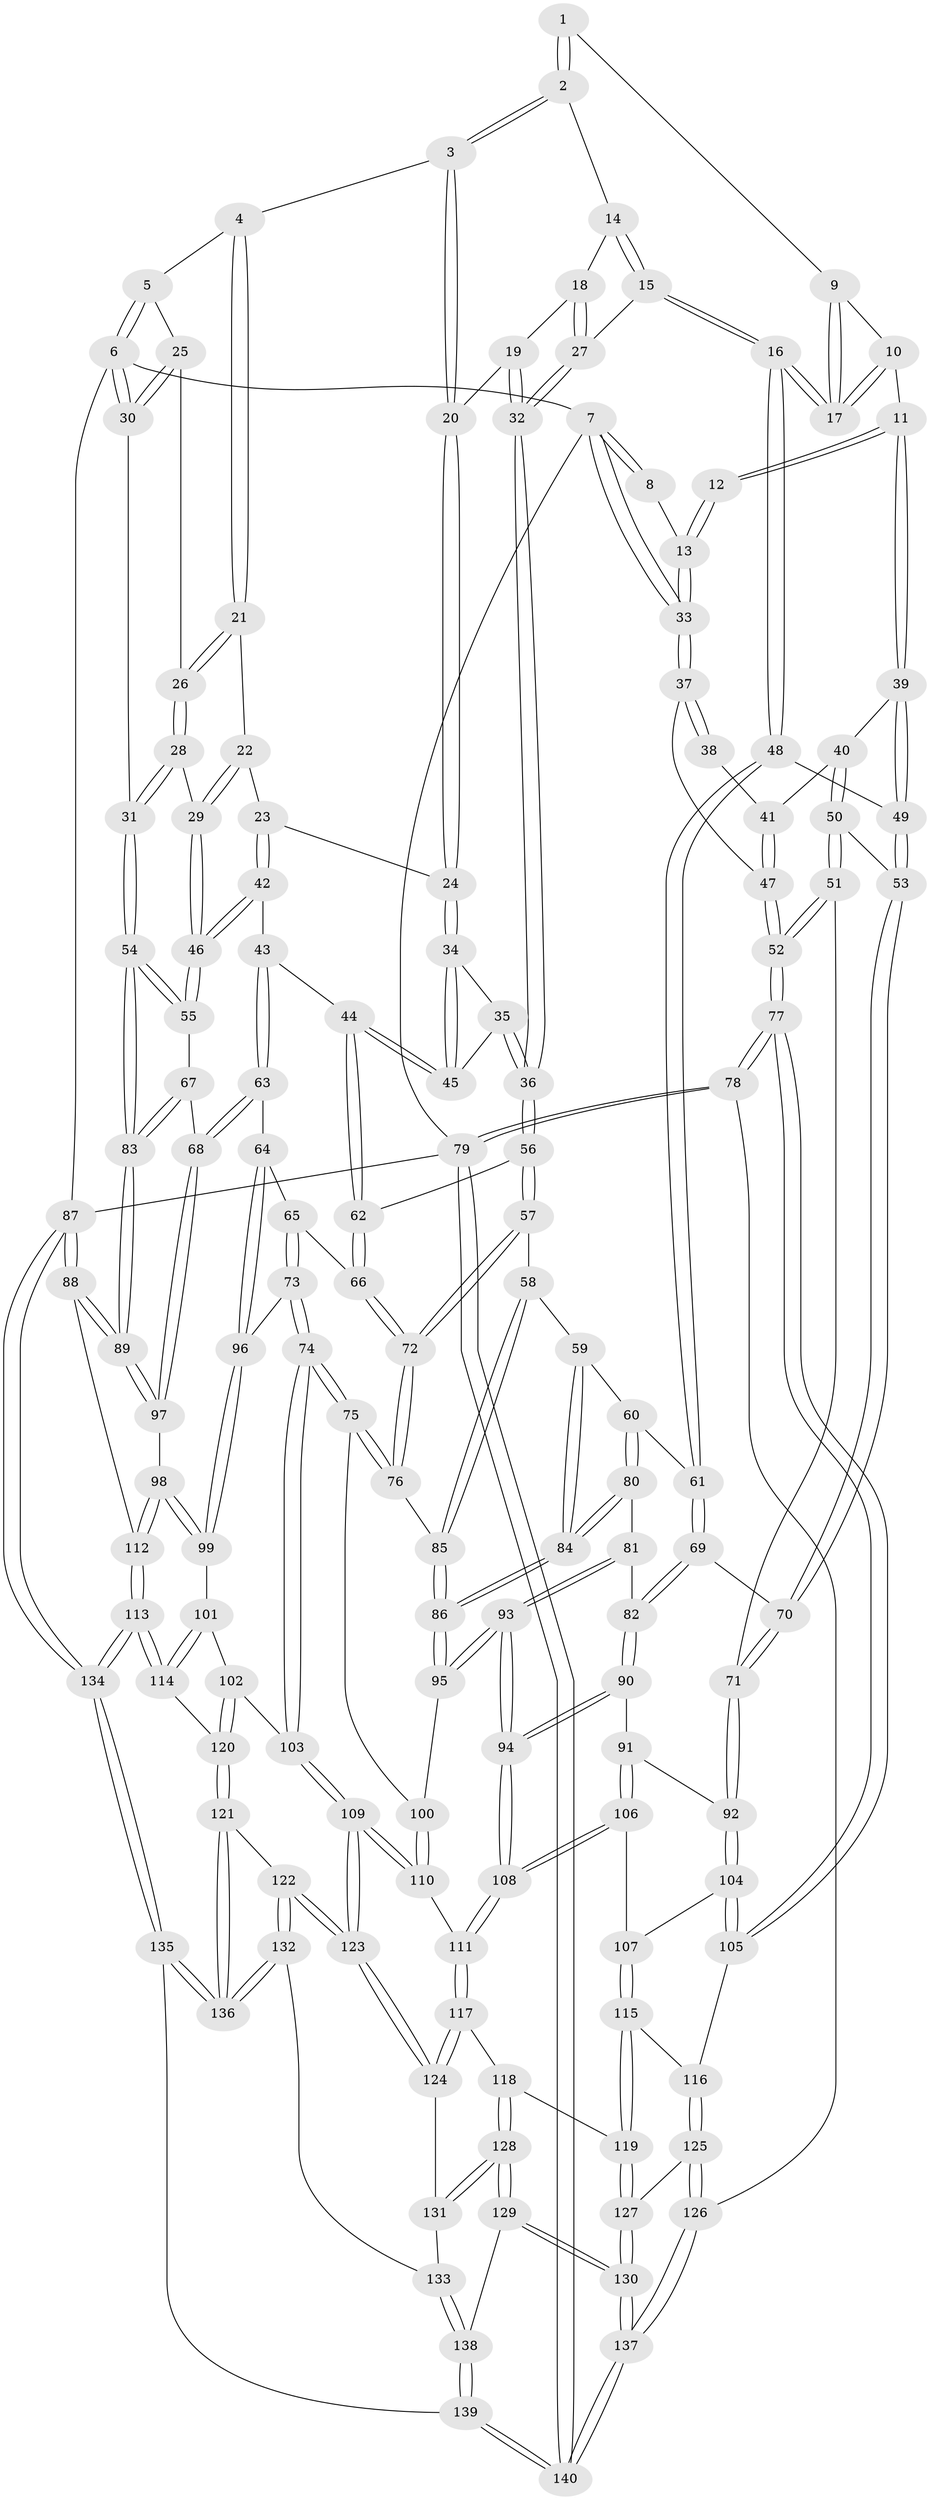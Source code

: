 // Generated by graph-tools (version 1.1) at 2025/27/03/09/25 03:27:05]
// undirected, 140 vertices, 347 edges
graph export_dot {
graph [start="1"]
  node [color=gray90,style=filled];
  1 [pos="+0.39005026170791895+0"];
  2 [pos="+0.46620778624963366+0"];
  3 [pos="+0.7860841121950201+0"];
  4 [pos="+0.9987168150751701+0"];
  5 [pos="+1+0"];
  6 [pos="+1+0"];
  7 [pos="+0+0"];
  8 [pos="+0.22742585255108533+0"];
  9 [pos="+0.3806197912842591+0"];
  10 [pos="+0.25254566918673965+0.16798056781383736"];
  11 [pos="+0.2491909488807453+0.1682249770073775"];
  12 [pos="+0.19037056776372557+0.11475770793908671"];
  13 [pos="+0.18954032823948147+0.1123331791427445"];
  14 [pos="+0.48668577510553146+0"];
  15 [pos="+0.4135424206163042+0.2123096729561936"];
  16 [pos="+0.4099015678964961+0.21277562420016144"];
  17 [pos="+0.37026926519651465+0.19472563641540866"];
  18 [pos="+0.5635749487016806+0.07704481293887515"];
  19 [pos="+0.6747644123637603+0.10283677931814188"];
  20 [pos="+0.710454318069598+0.09425048586418001"];
  21 [pos="+0.8882767483808054+0.1130977022739997"];
  22 [pos="+0.8442789791212715+0.13414464731831974"];
  23 [pos="+0.7231546798546639+0.11072610792873627"];
  24 [pos="+0.7180090291522829+0.10641173355254362"];
  25 [pos="+0.9421611004733861+0.14634945543225364"];
  26 [pos="+0.9404134254903352+0.14701170344185377"];
  27 [pos="+0.4240487950703044+0.2144199455039203"];
  28 [pos="+0.9143219393051244+0.2508409059020852"];
  29 [pos="+0.8894882198815273+0.2639087000711397"];
  30 [pos="+1+0.07899625417539743"];
  31 [pos="+1+0.2582075455484704"];
  32 [pos="+0.5075684104929871+0.25520767233199193"];
  33 [pos="+0+0"];
  34 [pos="+0.6707362263514607+0.2297778866009564"];
  35 [pos="+0.5839290301149449+0.26059151346707216"];
  36 [pos="+0.5149101400486549+0.263596394795291"];
  37 [pos="+0+0"];
  38 [pos="+0.08867276245843263+0.1359953589766744"];
  39 [pos="+0.2058012478400309+0.23247209693005694"];
  40 [pos="+0.08396875935823613+0.2719153800988423"];
  41 [pos="+0.04966420942052758+0.19434713643653267"];
  42 [pos="+0.8110892245515849+0.30926784654861916"];
  43 [pos="+0.766679397811937+0.33044762145159823"];
  44 [pos="+0.7290907600973447+0.3349182455864392"];
  45 [pos="+0.71242152445288+0.31612988002337133"];
  46 [pos="+0.8460147846075532+0.3129358270741398"];
  47 [pos="+0+0.1141303139706019"];
  48 [pos="+0.35273215375396216+0.3793954887304748"];
  49 [pos="+0.21376254505599754+0.3500890833793701"];
  50 [pos="+0.04614633659982775+0.3209203496074414"];
  51 [pos="+0+0.4135579727048265"];
  52 [pos="+0+0.42406405232673117"];
  53 [pos="+0.18400324210315033+0.39482341876646515"];
  54 [pos="+1+0.3969012661490506"];
  55 [pos="+0.8632810788921693+0.3387790057933841"];
  56 [pos="+0.5288853433598573+0.30297878972786685"];
  57 [pos="+0.48103151773061237+0.4699161147689324"];
  58 [pos="+0.4274826301132892+0.4563383252415434"];
  59 [pos="+0.4182570807486335+0.452079389575992"];
  60 [pos="+0.38474110838426256+0.4328723561247065"];
  61 [pos="+0.35752065609560557+0.4055147269201768"];
  62 [pos="+0.6508294378566962+0.39560132568519746"];
  63 [pos="+0.7689595803987296+0.5073844827484101"];
  64 [pos="+0.7651174681321179+0.5075982542146499"];
  65 [pos="+0.6510546495063861+0.4158733703339134"];
  66 [pos="+0.6486289070755322+0.41136863711999827"];
  67 [pos="+0.8859662722736699+0.4385016098365032"];
  68 [pos="+0.8270568727459612+0.529174986979156"];
  69 [pos="+0.25129939416742664+0.4818456327632289"];
  70 [pos="+0.1830855084374971+0.4089565285415368"];
  71 [pos="+0.09397614500081504+0.4795310804895453"];
  72 [pos="+0.5087491992371906+0.5028714117289592"];
  73 [pos="+0.6503211506549094+0.5627330134743821"];
  74 [pos="+0.5546125399614683+0.5778915857835873"];
  75 [pos="+0.5302055297899696+0.5586373965617346"];
  76 [pos="+0.5106999969628367+0.5122001222062107"];
  77 [pos="+0+0.6510648525560225"];
  78 [pos="+0+0.8585540458239233"];
  79 [pos="+0+1"];
  80 [pos="+0.3342748019922078+0.5254860424864163"];
  81 [pos="+0.26735307888842336+0.5126418120234257"];
  82 [pos="+0.250643025851133+0.49851223314644766"];
  83 [pos="+1+0.5162141596651181"];
  84 [pos="+0.35089528444728285+0.5495267416111599"];
  85 [pos="+0.3685619744783303+0.5774832593778942"];
  86 [pos="+0.36437480883005213+0.581177573218897"];
  87 [pos="+1+1"];
  88 [pos="+1+0.6721176904738005"];
  89 [pos="+1+0.5924743161531116"];
  90 [pos="+0.17387979037938384+0.5737569542390545"];
  91 [pos="+0.1560769251051493+0.5771042685979356"];
  92 [pos="+0.1470377190208247+0.5754682658614266"];
  93 [pos="+0.3191280417434951+0.6438154325895552"];
  94 [pos="+0.30829061916944095+0.6618234513918284"];
  95 [pos="+0.35749741334598456+0.6113626011407518"];
  96 [pos="+0.6693396421426121+0.5683324409668744"];
  97 [pos="+0.8626275931628041+0.6165046442034211"];
  98 [pos="+0.8070772136601593+0.706543562774691"];
  99 [pos="+0.7321219473868004+0.6930306759511726"];
  100 [pos="+0.44628434340753537+0.6238995047731144"];
  101 [pos="+0.6907925692168368+0.7099633510985109"];
  102 [pos="+0.6268281654729068+0.7305281414623307"];
  103 [pos="+0.5734521651213415+0.7199424336758171"];
  104 [pos="+0.09086835535882971+0.6183475719963406"];
  105 [pos="+0+0.6652033580387303"];
  106 [pos="+0.1890452950190605+0.7163841676321707"];
  107 [pos="+0.15493827280238218+0.7402513206144308"];
  108 [pos="+0.3058822533473207+0.7042866668457742"];
  109 [pos="+0.5293193429563205+0.7520042851982076"];
  110 [pos="+0.45114911213917763+0.7047628158065918"];
  111 [pos="+0.32049617206143594+0.7291126215519975"];
  112 [pos="+0.8480140852115936+0.8203673460149926"];
  113 [pos="+0.841013307679256+0.8693674689558551"];
  114 [pos="+0.7050836838583444+0.8705472926157323"];
  115 [pos="+0.14806640115518874+0.7498018797366786"];
  116 [pos="+0.12417176281966465+0.7737738800442562"];
  117 [pos="+0.32419248471196993+0.7728076214585263"];
  118 [pos="+0.2957753325429095+0.8026899229139289"];
  119 [pos="+0.2679349241103495+0.815842102764905"];
  120 [pos="+0.6661300168439325+0.8744289025132072"];
  121 [pos="+0.6581453217123716+0.8809592246114817"];
  122 [pos="+0.5052952539607151+0.853351410287478"];
  123 [pos="+0.4994102789353729+0.836385811695471"];
  124 [pos="+0.3769519142029628+0.8174016238542833"];
  125 [pos="+0.12221289118776316+0.855578934970336"];
  126 [pos="+0.10130233484271053+0.8917761574705576"];
  127 [pos="+0.2285739326540184+0.8449369015246732"];
  128 [pos="+0.2993059924823826+0.942653741002865"];
  129 [pos="+0.2980104632591302+0.9449232638041896"];
  130 [pos="+0.2704225330822727+0.9649543802922002"];
  131 [pos="+0.36516708892753597+0.8945683050387921"];
  132 [pos="+0.5003237617409602+0.8838998089788648"];
  133 [pos="+0.41566443861929236+0.934137906948037"];
  134 [pos="+1+1"];
  135 [pos="+0.5969953171655286+1"];
  136 [pos="+0.5937731000938059+1"];
  137 [pos="+0.1849857147348868+1"];
  138 [pos="+0.40127069717539005+0.9777444796278792"];
  139 [pos="+0.47578005212730373+1"];
  140 [pos="+0.17670516895384905+1"];
  1 -- 2;
  1 -- 2;
  1 -- 9;
  2 -- 3;
  2 -- 3;
  2 -- 14;
  3 -- 4;
  3 -- 20;
  3 -- 20;
  4 -- 5;
  4 -- 21;
  4 -- 21;
  5 -- 6;
  5 -- 6;
  5 -- 25;
  6 -- 7;
  6 -- 30;
  6 -- 30;
  6 -- 87;
  7 -- 8;
  7 -- 8;
  7 -- 33;
  7 -- 33;
  7 -- 79;
  8 -- 13;
  9 -- 10;
  9 -- 17;
  9 -- 17;
  10 -- 11;
  10 -- 17;
  10 -- 17;
  11 -- 12;
  11 -- 12;
  11 -- 39;
  11 -- 39;
  12 -- 13;
  12 -- 13;
  13 -- 33;
  13 -- 33;
  14 -- 15;
  14 -- 15;
  14 -- 18;
  15 -- 16;
  15 -- 16;
  15 -- 27;
  16 -- 17;
  16 -- 17;
  16 -- 48;
  16 -- 48;
  18 -- 19;
  18 -- 27;
  18 -- 27;
  19 -- 20;
  19 -- 32;
  19 -- 32;
  20 -- 24;
  20 -- 24;
  21 -- 22;
  21 -- 26;
  21 -- 26;
  22 -- 23;
  22 -- 29;
  22 -- 29;
  23 -- 24;
  23 -- 42;
  23 -- 42;
  24 -- 34;
  24 -- 34;
  25 -- 26;
  25 -- 30;
  25 -- 30;
  26 -- 28;
  26 -- 28;
  27 -- 32;
  27 -- 32;
  28 -- 29;
  28 -- 31;
  28 -- 31;
  29 -- 46;
  29 -- 46;
  30 -- 31;
  31 -- 54;
  31 -- 54;
  32 -- 36;
  32 -- 36;
  33 -- 37;
  33 -- 37;
  34 -- 35;
  34 -- 45;
  34 -- 45;
  35 -- 36;
  35 -- 36;
  35 -- 45;
  36 -- 56;
  36 -- 56;
  37 -- 38;
  37 -- 38;
  37 -- 47;
  38 -- 41;
  39 -- 40;
  39 -- 49;
  39 -- 49;
  40 -- 41;
  40 -- 50;
  40 -- 50;
  41 -- 47;
  41 -- 47;
  42 -- 43;
  42 -- 46;
  42 -- 46;
  43 -- 44;
  43 -- 63;
  43 -- 63;
  44 -- 45;
  44 -- 45;
  44 -- 62;
  44 -- 62;
  46 -- 55;
  46 -- 55;
  47 -- 52;
  47 -- 52;
  48 -- 49;
  48 -- 61;
  48 -- 61;
  49 -- 53;
  49 -- 53;
  50 -- 51;
  50 -- 51;
  50 -- 53;
  51 -- 52;
  51 -- 52;
  51 -- 71;
  52 -- 77;
  52 -- 77;
  53 -- 70;
  53 -- 70;
  54 -- 55;
  54 -- 55;
  54 -- 83;
  54 -- 83;
  55 -- 67;
  56 -- 57;
  56 -- 57;
  56 -- 62;
  57 -- 58;
  57 -- 72;
  57 -- 72;
  58 -- 59;
  58 -- 85;
  58 -- 85;
  59 -- 60;
  59 -- 84;
  59 -- 84;
  60 -- 61;
  60 -- 80;
  60 -- 80;
  61 -- 69;
  61 -- 69;
  62 -- 66;
  62 -- 66;
  63 -- 64;
  63 -- 68;
  63 -- 68;
  64 -- 65;
  64 -- 96;
  64 -- 96;
  65 -- 66;
  65 -- 73;
  65 -- 73;
  66 -- 72;
  66 -- 72;
  67 -- 68;
  67 -- 83;
  67 -- 83;
  68 -- 97;
  68 -- 97;
  69 -- 70;
  69 -- 82;
  69 -- 82;
  70 -- 71;
  70 -- 71;
  71 -- 92;
  71 -- 92;
  72 -- 76;
  72 -- 76;
  73 -- 74;
  73 -- 74;
  73 -- 96;
  74 -- 75;
  74 -- 75;
  74 -- 103;
  74 -- 103;
  75 -- 76;
  75 -- 76;
  75 -- 100;
  76 -- 85;
  77 -- 78;
  77 -- 78;
  77 -- 105;
  77 -- 105;
  78 -- 79;
  78 -- 79;
  78 -- 126;
  79 -- 140;
  79 -- 140;
  79 -- 87;
  80 -- 81;
  80 -- 84;
  80 -- 84;
  81 -- 82;
  81 -- 93;
  81 -- 93;
  82 -- 90;
  82 -- 90;
  83 -- 89;
  83 -- 89;
  84 -- 86;
  84 -- 86;
  85 -- 86;
  85 -- 86;
  86 -- 95;
  86 -- 95;
  87 -- 88;
  87 -- 88;
  87 -- 134;
  87 -- 134;
  88 -- 89;
  88 -- 89;
  88 -- 112;
  89 -- 97;
  89 -- 97;
  90 -- 91;
  90 -- 94;
  90 -- 94;
  91 -- 92;
  91 -- 106;
  91 -- 106;
  92 -- 104;
  92 -- 104;
  93 -- 94;
  93 -- 94;
  93 -- 95;
  93 -- 95;
  94 -- 108;
  94 -- 108;
  95 -- 100;
  96 -- 99;
  96 -- 99;
  97 -- 98;
  98 -- 99;
  98 -- 99;
  98 -- 112;
  98 -- 112;
  99 -- 101;
  100 -- 110;
  100 -- 110;
  101 -- 102;
  101 -- 114;
  101 -- 114;
  102 -- 103;
  102 -- 120;
  102 -- 120;
  103 -- 109;
  103 -- 109;
  104 -- 105;
  104 -- 105;
  104 -- 107;
  105 -- 116;
  106 -- 107;
  106 -- 108;
  106 -- 108;
  107 -- 115;
  107 -- 115;
  108 -- 111;
  108 -- 111;
  109 -- 110;
  109 -- 110;
  109 -- 123;
  109 -- 123;
  110 -- 111;
  111 -- 117;
  111 -- 117;
  112 -- 113;
  112 -- 113;
  113 -- 114;
  113 -- 114;
  113 -- 134;
  113 -- 134;
  114 -- 120;
  115 -- 116;
  115 -- 119;
  115 -- 119;
  116 -- 125;
  116 -- 125;
  117 -- 118;
  117 -- 124;
  117 -- 124;
  118 -- 119;
  118 -- 128;
  118 -- 128;
  119 -- 127;
  119 -- 127;
  120 -- 121;
  120 -- 121;
  121 -- 122;
  121 -- 136;
  121 -- 136;
  122 -- 123;
  122 -- 123;
  122 -- 132;
  122 -- 132;
  123 -- 124;
  123 -- 124;
  124 -- 131;
  125 -- 126;
  125 -- 126;
  125 -- 127;
  126 -- 137;
  126 -- 137;
  127 -- 130;
  127 -- 130;
  128 -- 129;
  128 -- 129;
  128 -- 131;
  128 -- 131;
  129 -- 130;
  129 -- 130;
  129 -- 138;
  130 -- 137;
  130 -- 137;
  131 -- 133;
  132 -- 133;
  132 -- 136;
  132 -- 136;
  133 -- 138;
  133 -- 138;
  134 -- 135;
  134 -- 135;
  135 -- 136;
  135 -- 136;
  135 -- 139;
  137 -- 140;
  137 -- 140;
  138 -- 139;
  138 -- 139;
  139 -- 140;
  139 -- 140;
}
